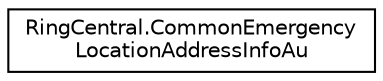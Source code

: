 digraph "Graphical Class Hierarchy"
{
 // LATEX_PDF_SIZE
  edge [fontname="Helvetica",fontsize="10",labelfontname="Helvetica",labelfontsize="10"];
  node [fontname="Helvetica",fontsize="10",shape=record];
  rankdir="LR";
  Node0 [label="RingCentral.CommonEmergency\lLocationAddressInfoAu",height=0.2,width=0.4,color="black", fillcolor="white", style="filled",URL="$classRingCentral_1_1CommonEmergencyLocationAddressInfoAu.html",tooltip=" "];
}
